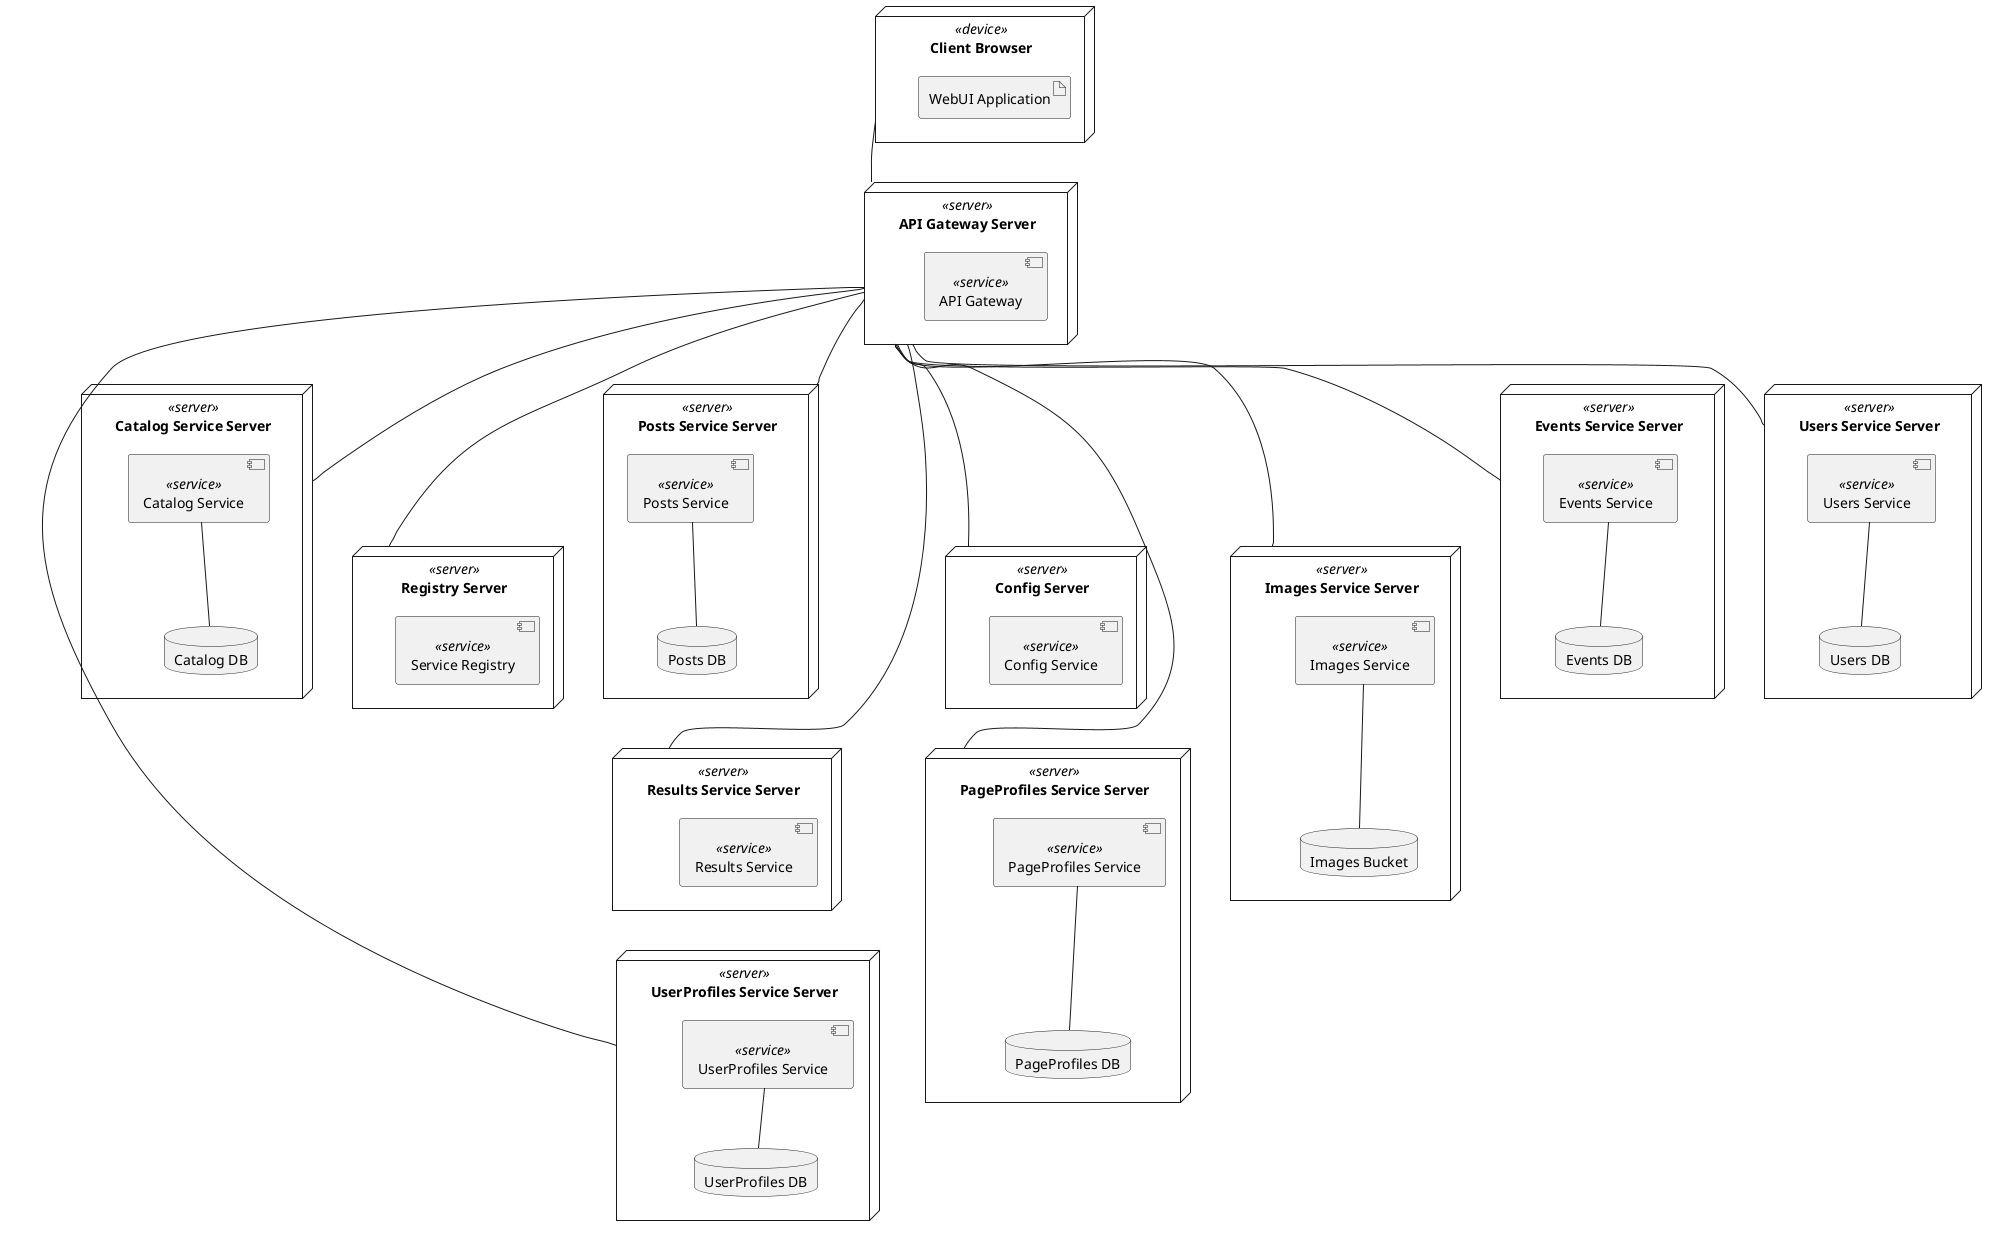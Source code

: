 @startuml

skinparam defaultTextAlignment center

' Nodo del Cliente
node "Client Browser" as CLIENT <<device>> {
    artifact "WebUI Application" as WEBUI_APP
}

' Nodo del API Gateway
node "API Gateway Server" as GW_NODE <<server>> {
    component "API Gateway" as GATEWAY <<service>>
}

' Nodo del Registry
node "Registry Server" as REG_NODE <<server>> {
    component "Service Registry" as REGISTRY <<service>>
}

' Nodo del Config
node "Config Server" as CFG_NODE <<server>> {
    component "Config Service" as CONFIG <<service>>
}

' Microservicios - Fila Superior
node "Users Service Server" as USERS_NODE <<server>> {
    component "Users Service" as USERS <<service>>
    database "Users DB" as USERS_DB {
    }
}

node "Catalog Service Server" as CAT_NODE <<server>> {
    component "Catalog Service" as CATALOG <<service>>
    database "Catalog DB" as CATALOG_DB {
    }
}

node "Events Service Server" as EVT_NODE <<server>> {
    component "Events Service" as EVENTS <<service>>
    database "Events DB" as EVENTS_DB {
    }
}

' Microservicios - Fila Derecha
node "Images Service Server" as IMG_NODE <<server>> {
    component "Images Service" as IMAGES <<service>>
    database "Images Bucket" as IMAGES_BUCKET {
    }
}

node "PageProfiles Service Server" as PP_NODE <<server>> {
    component "PageProfiles Service" as PAGEPROFILES <<service>>
    database "PageProfiles DB" as PP_DB {
    }
}

' Microservicios - Fila Inferior
node "Posts Service Server" as POST_NODE <<server>> {
    component "Posts Service" as POSTS <<service>>
    database "Posts DB" as POSTS_DB {
    }
}

node "Results Service Server" as RES_NODE <<server>> {
    component "Results Service" as RESULTS <<service>>
}

node "UserProfiles Service Server" as UP_NODE <<server>> {
    database "UserProfiles DB" as UP_DB {
    }
    component "UserProfiles Service" as USERPROFILES <<service>>
}

' Conexiones del Cliente
CLIENT -- GW_NODE

' Gateway a microservicios
GW_NODE -- USERS_NODE 
GW_NODE -- CAT_NODE
GW_NODE -- EVT_NODE 
GW_NODE -- IMG_NODE 
GW_NODE -- PP_NODE 
GW_NODE -- POST_NODE
GW_NODE -- RES_NODE
GW_NODE -- UP_NODE
GW_NODE -- CFG_NODE
GW_NODE -- REG_NODE

' Microservicios a bases de datos
USERS -- USERS_DB 
CATALOG -- CATALOG_DB 
EVENTS -- EVENTS_DB 
IMAGES -- IMAGES_BUCKET
PAGEPROFILES -- PP_DB 
POSTS -- POSTS_DB 
USERPROFILES -- UP_DB 

' Layout - Organizando alrededor del centro (Gateway, Registry, Config)

' Cliente arriba
CLIENT -[hidden]down-> GW_NODE

' Centro: Gateway, Registry, Config
GW_NODE -[hidden]right-> REG_NODE
REG_NODE -[hidden]right-> CFG_NODE
GW_NODE -[hidden]right-> RES_NODE

' Fila superior: Users, Catalog, Events
USERS_NODE -[hidden]down-> GW_NODE
CAT_NODE -[hidden]down-> REG_NODE
EVT_NODE -[hidden]down-> CFG_NODE

USERS_NODE -[hidden]right-> CAT_NODE
CAT_NODE -[hidden]right-> EVT_NODE

' Columna derecha: Events -> Images -> PageProfiles
EVT_NODE -[hidden]down-> IMG_NODE
IMG_NODE -[hidden]down-> PP_NODE

' Fila inferior: Posts, Results, UserProfiles
GW_NODE -[hidden]down-> POST_NODE
REG_NODE -[hidden]down-> RES_NODE
CFG_NODE -[hidden]down-> UP_NODE

POST_NODE -[hidden]right-> RES_NODE
RES_NODE -[hidden]right-> UP_NODE

' Alinear PageProfiles con UserProfiles
PP_NODE -[hidden]down-> UP_NODE

' Bases de datos alineadas bajo sus servicios
USERS_NODE -[hidden]down-> USERS_DB
CAT_NODE -[hidden]down-> CATALOG_DB
EVT_NODE -[hidden]down-> EVENTS_DB
IMG_NODE -[hidden]down-> IMAGES_BUCKET
PP_NODE -[hidden]down-> PP_DB
POST_NODE -[hidden]down-> POSTS_DB
UP_NODE -[hidden]down-> UP_DB

@enduml
